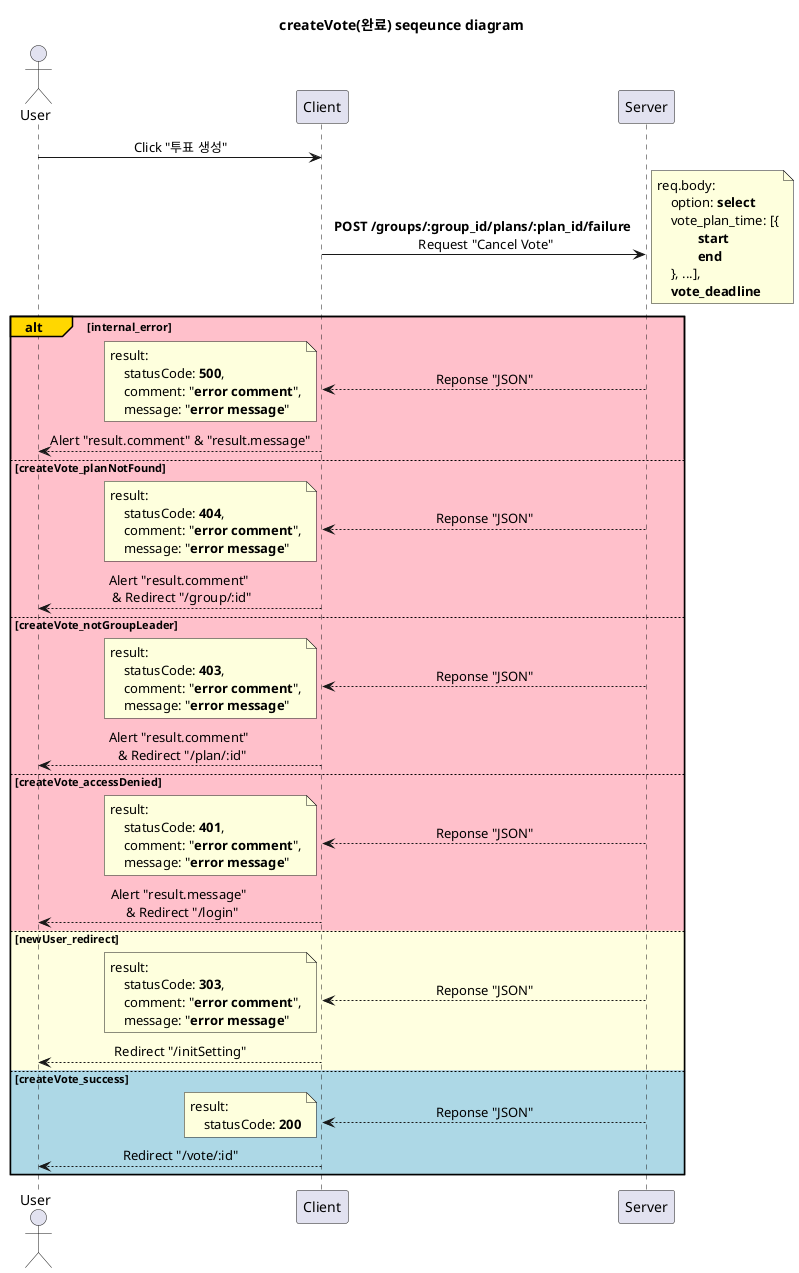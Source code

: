 @startuml createVote(완료)
'http://localhost:3000/createVote/:id

title createVote(완료) seqeunce diagram

skinparam SequenceMessageAlignment center

participant Server order 30
participant Client order 20
actor User order 10

User -> Client: Click "투표 생성"

Client -> Server: **POST /groups/:group_id/plans/:plan_id/failure** \n Request "Cancel Vote"
note right
    req.body:
        option: **select**
        vote_plan_time: [{
                **start**
                **end**
        }, ...],
        **vote_deadline**
end note

alt#Gold #Pink internal_error
    Client <-- Server: Reponse "JSON"
    note left
        result:
            statusCode: **500**,
            comment: "**error comment**",
            message: "**error message**"
    end note
    User <-- Client: Alert "result.comment" & "result.message"

else #Pink createVote_planNotFound
    Client <-- Server: Reponse "JSON"
    note left
        result:
            statusCode: **404**,
            comment: "**error comment**",
            message: "**error message**"
    end note
    User <-- Client: Alert "result.comment" \n & Redirect "/group/:id"

else #Pink createVote_notGroupLeader
    Client <-- Server: Reponse "JSON"
    note left
        result:
            statusCode: **403**,
            comment: "**error comment**",
            message: "**error message**"
    end note
    User <-- Client: Alert "result.comment" \n & Redirect "/plan/:id"

else #Pink createVote_accessDenied
    Client <-- Server: Reponse "JSON"
    note left
        result:
            statusCode: **401**,
            comment: "**error comment**",
            message: "**error message**"
    end note
    User <-- Client: Alert "result.message" \n & Redirect "/login"

else #LightYellow newUser_redirect
    Client <-- Server: Reponse "JSON"
    note left
        result:
            statusCode: **303**,
            comment: "**error comment**",
            message: "**error message**"
    end note
    User <-- Client: Redirect "/initSetting"

else #LightBlue createVote_success
    Client <-- Server: Reponse "JSON"
    note left
        result:
            statusCode: **200**
    end note
    User <-- Client: Redirect "/vote/:id"

end

@enduml
